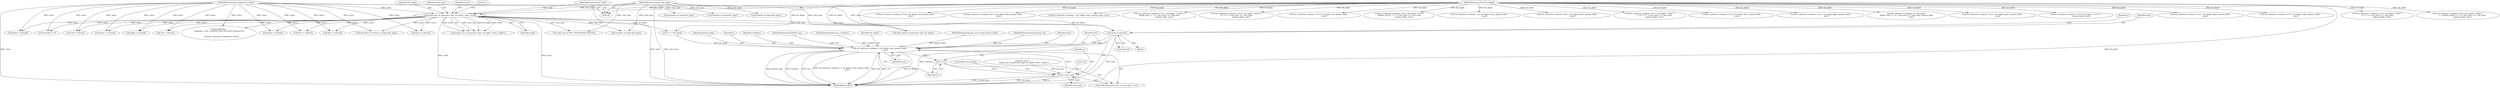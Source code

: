 digraph "0_Android_9d4853418ab2f754c2b63e091c29c5529b8b86ca_14@pointer" {
"1000811" [label="(Call,luma = colors[1])"];
"1000148" [label="(Call,image_size_of_type(color_type, bit_depth, colors, small))"];
"1000133" [label="(MethodParameterIn,int color_type)"];
"1000134" [label="(MethodParameterIn,int bit_depth)"];
"1000137" [label="(MethodParameterIn,unsigned int *colors)"];
"1000138" [label="(MethodParameterIn,int small)"];
"1000826" [label="(Call,set_value(row, rowbytes, x, bit_depth, luma, gamma_table,\n                     conv))"];
"1000824" [label="(Call,++x)"];
"1000821" [label="(Call,x<=size_max)"];
"1000150" [label="(Identifier,bit_depth)"];
"1000539" [label="(Call,set_value(row, rowbytes, 2*x, bit_depth,\n (depth_max * x * 2 + size_max) / (2 * size_max), gamma_table,\n                  conv))"];
"1000809" [label="(Block,)"];
"1000137" [label="(MethodParameterIn,unsigned int *colors)"];
"1000972" [label="(Call,alpha = colors[4])"];
"1000805" [label="(Call,channels_of_type(color_type))"];
"1000817" [label="(ControlStructure,for (x=0; x<=size_max; ++x))"];
"1000452" [label="(Call,channels_of_type(color_type))"];
"1000149" [label="(Identifier,color_type)"];
"1000823" [label="(Identifier,size_max)"];
"1000151" [label="(Identifier,colors)"];
"1000826" [label="(Call,set_value(row, rowbytes, x, bit_depth, luma, gamma_table,\n                     conv))"];
"1000147" [label="(Call,image_size_of_type(color_type, bit_depth, colors, small)-1)"];
"1000153" [label="(Literal,1)"];
"1000838" [label="(Call,luma = colors[1])"];
"1000892" [label="(Call,green = colors[2])"];
"1000831" [label="(Identifier,luma)"];
"1000832" [label="(Identifier,gamma_table)"];
"1000926" [label="(Call,set_value(row, rowbytes, 3*x+1, bit_depth, green, gamma_table,\n                     conv))"];
"1000599" [label="(Call,set_value(row, rowbytes, 3*x+0, bit_depth, /* red */ Y,\n                     gamma_table, conv))"];
"1000960" [label="(Call,green = colors[2])"];
"1000829" [label="(Identifier,x)"];
"1000559" [label="(Call,set_value(row, rowbytes, 2*x+1, bit_depth, alpha, gamma_table,\n                  conv))"];
"1000152" [label="(Identifier,small)"];
"1001024" [label="(Call,set_value(row, rowbytes, 4*x+3, bit_depth, alpha, gamma_table,\n                     conv))"];
"1000825" [label="(Identifier,x)"];
"1000898" [label="(Call,blue = colors[3])"];
"1001057" [label="(MethodReturn,RET)"];
"1000633" [label="(Call,set_value(row, rowbytes, 3*x+2, bit_depth, /* blue */\n (Y * x * 2 + size_max) / (2 * size_max),\n                  gamma_table, conv))"];
"1000828" [label="(Identifier,rowbytes)"];
"1000821" [label="(Call,x<=size_max)"];
"1000818" [label="(Call,x=0)"];
"1000753" [label="(Call,set_value(row, rowbytes, 4*x+3, bit_depth, /* alpha */\n                  Y + ((depth_max-Y) * x * 2 + size_max) / (2 * size_max),\n                  gamma_table, conv))"];
"1000988" [label="(Call,set_value(row, rowbytes, 4*x+0, bit_depth, red, gamma_table,\n                     conv))"];
"1001012" [label="(Call,set_value(row, rowbytes, 4*x+2, bit_depth, blue, gamma_table,\n                     conv))"];
"1001045" [label="(Call,fprintf(stderr,\n \"makepng: --color: count(%u) does not match channels(%u)\n\",\n\n          colors[0], channels_of_type(color_type)))"];
"1000834" [label="(ControlStructure,break;)"];
"1000163" [label="(Call,colors[0] == 0)"];
"1000844" [label="(Call,alpha = colors[2])"];
"1000813" [label="(Call,colors[1])"];
"1000136" [label="(MethodParameterIn,double conv)"];
"1000131" [label="(MethodParameterIn,size_t rowbytes)"];
"1000819" [label="(Identifier,x)"];
"1000503" [label="(Call,set_value(row, rowbytes, x, bit_depth, luma, gamma_table, conv))"];
"1000966" [label="(Call,blue = colors[3])"];
"1000148" [label="(Call,image_size_of_type(color_type, bit_depth, colors, small))"];
"1000830" [label="(Identifier,bit_depth)"];
"1000133" [label="(MethodParameterIn,int color_type)"];
"1000158" [label="(Call,1U << bit_depth)"];
"1000611" [label="(Call,set_value(row, rowbytes, 3*x+1, bit_depth, /* green */\n (depth_max * x * 2 + size_max) / (2 * size_max),\n                  gamma_table, conv))"];
"1000138" [label="(MethodParameterIn,int small)"];
"1000788" [label="(Call,color_type & PNG_COLOR_MASK_PALETTE)"];
"1000798" [label="(Call,colors[0] == channels_of_type(color_type))"];
"1000707" [label="(Call,set_value(row, rowbytes, 4*x+1, bit_depth, /* green */\n (Y * x * 2 + size_max) / (2 * size_max),\n                  gamma_table, conv))"];
"1000824" [label="(Call,++x)"];
"1000134" [label="(MethodParameterIn,int bit_depth)"];
"1000914" [label="(Call,set_value(row, rowbytes, 3*x+0, bit_depth, red, gamma_table,\n                     conv))"];
"1000683" [label="(Call,set_value(row, rowbytes, 4*x+0, bit_depth, /* red */\n ((depth_max-Y) * x * 2 + size_max) / (2 * size_max),\n                  gamma_table, conv))"];
"1000860" [label="(Call,set_value(row, rowbytes, 2*x, bit_depth, luma, gamma_table,\n                     conv))"];
"1001000" [label="(Call,set_value(row, rowbytes, 4*x+1, bit_depth, green, gamma_table,\n                     conv))"];
"1000802" [label="(Call,channels_of_type(color_type))"];
"1000145" [label="(Call,size_max =\n      image_size_of_type(color_type, bit_depth, colors, small)-1)"];
"1000729" [label="(Call,set_value(row, rowbytes, 4*x+2, bit_depth, /* blue */\n                  Y - (Y * x * 2 + size_max) / (2 * size_max),\n                  gamma_table, conv))"];
"1000954" [label="(Call,red = colors[1])"];
"1000938" [label="(Call,set_value(row, rowbytes, 3*x+2, bit_depth, blue, gamma_table,\n                     conv))"];
"1001051" [label="(Call,channels_of_type(color_type))"];
"1000870" [label="(Call,set_value(row, rowbytes, 2*x+1, bit_depth, alpha, gamma_table,\n                     conv))"];
"1000827" [label="(Identifier,row)"];
"1000135" [label="(MethodParameterIn,png_const_bytep gamma_table)"];
"1000822" [label="(Identifier,x)"];
"1000886" [label="(Call,red = colors[1])"];
"1000811" [label="(Call,luma = colors[1])"];
"1000812" [label="(Identifier,luma)"];
"1000174" [label="(Call,pixel_depth_of_type(color_type, bit_depth))"];
"1000833" [label="(Identifier,conv)"];
"1000130" [label="(MethodParameterIn,png_bytep row)"];
"1000811" -> "1000809"  [label="AST: "];
"1000811" -> "1000813"  [label="CFG: "];
"1000812" -> "1000811"  [label="AST: "];
"1000813" -> "1000811"  [label="AST: "];
"1000819" -> "1000811"  [label="CFG: "];
"1000811" -> "1001057"  [label="DDG: colors[1]"];
"1000811" -> "1001057"  [label="DDG: luma"];
"1000148" -> "1000811"  [label="DDG: colors"];
"1000137" -> "1000811"  [label="DDG: colors"];
"1000811" -> "1000826"  [label="DDG: luma"];
"1000148" -> "1000147"  [label="AST: "];
"1000148" -> "1000152"  [label="CFG: "];
"1000149" -> "1000148"  [label="AST: "];
"1000150" -> "1000148"  [label="AST: "];
"1000151" -> "1000148"  [label="AST: "];
"1000152" -> "1000148"  [label="AST: "];
"1000153" -> "1000148"  [label="CFG: "];
"1000148" -> "1001057"  [label="DDG: colors"];
"1000148" -> "1001057"  [label="DDG: small"];
"1000148" -> "1000147"  [label="DDG: color_type"];
"1000148" -> "1000147"  [label="DDG: bit_depth"];
"1000148" -> "1000147"  [label="DDG: colors"];
"1000148" -> "1000147"  [label="DDG: small"];
"1000133" -> "1000148"  [label="DDG: color_type"];
"1000134" -> "1000148"  [label="DDG: bit_depth"];
"1000137" -> "1000148"  [label="DDG: colors"];
"1000138" -> "1000148"  [label="DDG: small"];
"1000148" -> "1000158"  [label="DDG: bit_depth"];
"1000148" -> "1000163"  [label="DDG: colors"];
"1000148" -> "1000174"  [label="DDG: color_type"];
"1000148" -> "1000452"  [label="DDG: color_type"];
"1000148" -> "1000788"  [label="DDG: color_type"];
"1000148" -> "1000798"  [label="DDG: colors"];
"1000148" -> "1000838"  [label="DDG: colors"];
"1000148" -> "1000844"  [label="DDG: colors"];
"1000148" -> "1000886"  [label="DDG: colors"];
"1000148" -> "1000892"  [label="DDG: colors"];
"1000148" -> "1000898"  [label="DDG: colors"];
"1000148" -> "1000954"  [label="DDG: colors"];
"1000148" -> "1000960"  [label="DDG: colors"];
"1000148" -> "1000966"  [label="DDG: colors"];
"1000148" -> "1000972"  [label="DDG: colors"];
"1000148" -> "1001045"  [label="DDG: colors"];
"1000133" -> "1000129"  [label="AST: "];
"1000133" -> "1001057"  [label="DDG: color_type"];
"1000133" -> "1000174"  [label="DDG: color_type"];
"1000133" -> "1000452"  [label="DDG: color_type"];
"1000133" -> "1000788"  [label="DDG: color_type"];
"1000133" -> "1000802"  [label="DDG: color_type"];
"1000133" -> "1000805"  [label="DDG: color_type"];
"1000133" -> "1001051"  [label="DDG: color_type"];
"1000134" -> "1000129"  [label="AST: "];
"1000134" -> "1001057"  [label="DDG: bit_depth"];
"1000134" -> "1000158"  [label="DDG: bit_depth"];
"1000134" -> "1000174"  [label="DDG: bit_depth"];
"1000134" -> "1000503"  [label="DDG: bit_depth"];
"1000134" -> "1000539"  [label="DDG: bit_depth"];
"1000134" -> "1000559"  [label="DDG: bit_depth"];
"1000134" -> "1000599"  [label="DDG: bit_depth"];
"1000134" -> "1000611"  [label="DDG: bit_depth"];
"1000134" -> "1000633"  [label="DDG: bit_depth"];
"1000134" -> "1000683"  [label="DDG: bit_depth"];
"1000134" -> "1000707"  [label="DDG: bit_depth"];
"1000134" -> "1000729"  [label="DDG: bit_depth"];
"1000134" -> "1000753"  [label="DDG: bit_depth"];
"1000134" -> "1000826"  [label="DDG: bit_depth"];
"1000134" -> "1000860"  [label="DDG: bit_depth"];
"1000134" -> "1000870"  [label="DDG: bit_depth"];
"1000134" -> "1000914"  [label="DDG: bit_depth"];
"1000134" -> "1000926"  [label="DDG: bit_depth"];
"1000134" -> "1000938"  [label="DDG: bit_depth"];
"1000134" -> "1000988"  [label="DDG: bit_depth"];
"1000134" -> "1001000"  [label="DDG: bit_depth"];
"1000134" -> "1001012"  [label="DDG: bit_depth"];
"1000134" -> "1001024"  [label="DDG: bit_depth"];
"1000137" -> "1000129"  [label="AST: "];
"1000137" -> "1001057"  [label="DDG: colors"];
"1000137" -> "1000163"  [label="DDG: colors"];
"1000137" -> "1000798"  [label="DDG: colors"];
"1000137" -> "1000838"  [label="DDG: colors"];
"1000137" -> "1000844"  [label="DDG: colors"];
"1000137" -> "1000886"  [label="DDG: colors"];
"1000137" -> "1000892"  [label="DDG: colors"];
"1000137" -> "1000898"  [label="DDG: colors"];
"1000137" -> "1000954"  [label="DDG: colors"];
"1000137" -> "1000960"  [label="DDG: colors"];
"1000137" -> "1000966"  [label="DDG: colors"];
"1000137" -> "1000972"  [label="DDG: colors"];
"1000137" -> "1001045"  [label="DDG: colors"];
"1000138" -> "1000129"  [label="AST: "];
"1000138" -> "1001057"  [label="DDG: small"];
"1000826" -> "1000817"  [label="AST: "];
"1000826" -> "1000833"  [label="CFG: "];
"1000827" -> "1000826"  [label="AST: "];
"1000828" -> "1000826"  [label="AST: "];
"1000829" -> "1000826"  [label="AST: "];
"1000830" -> "1000826"  [label="AST: "];
"1000831" -> "1000826"  [label="AST: "];
"1000832" -> "1000826"  [label="AST: "];
"1000833" -> "1000826"  [label="AST: "];
"1000825" -> "1000826"  [label="CFG: "];
"1000826" -> "1001057"  [label="DDG: row"];
"1000826" -> "1001057"  [label="DDG: bit_depth"];
"1000826" -> "1001057"  [label="DDG: gamma_table"];
"1000826" -> "1001057"  [label="DDG: rowbytes"];
"1000826" -> "1001057"  [label="DDG: conv"];
"1000826" -> "1001057"  [label="DDG: set_value(row, rowbytes, x, bit_depth, luma, gamma_table,\n                     conv)"];
"1000826" -> "1001057"  [label="DDG: luma"];
"1000826" -> "1000824"  [label="DDG: x"];
"1000130" -> "1000826"  [label="DDG: row"];
"1000131" -> "1000826"  [label="DDG: rowbytes"];
"1000821" -> "1000826"  [label="DDG: x"];
"1000158" -> "1000826"  [label="DDG: bit_depth"];
"1000135" -> "1000826"  [label="DDG: gamma_table"];
"1000136" -> "1000826"  [label="DDG: conv"];
"1000824" -> "1000817"  [label="AST: "];
"1000824" -> "1000825"  [label="CFG: "];
"1000825" -> "1000824"  [label="AST: "];
"1000822" -> "1000824"  [label="CFG: "];
"1000824" -> "1000821"  [label="DDG: x"];
"1000821" -> "1000817"  [label="AST: "];
"1000821" -> "1000823"  [label="CFG: "];
"1000822" -> "1000821"  [label="AST: "];
"1000823" -> "1000821"  [label="AST: "];
"1000827" -> "1000821"  [label="CFG: "];
"1000834" -> "1000821"  [label="CFG: "];
"1000821" -> "1001057"  [label="DDG: size_max"];
"1000821" -> "1001057"  [label="DDG: x"];
"1000821" -> "1001057"  [label="DDG: x<=size_max"];
"1000818" -> "1000821"  [label="DDG: x"];
"1000145" -> "1000821"  [label="DDG: size_max"];
}
